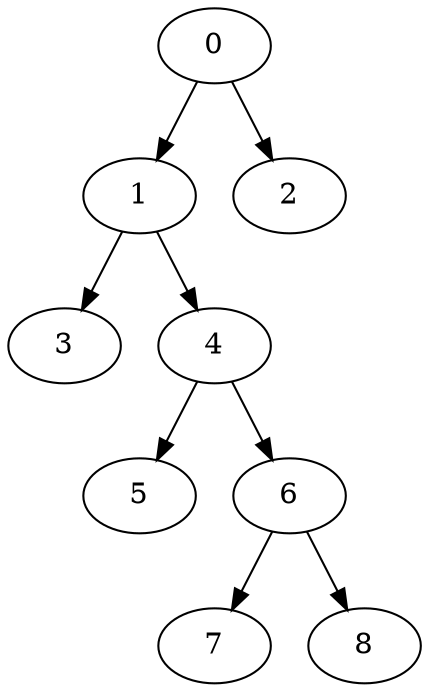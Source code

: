 digraph g{
   0 -> 1;
   0 -> 2;
   1 -> 3;
   1 -> 4;
   4 -> 5;
   4 -> 6;
   6 -> 7;
   6 -> 8;
}
